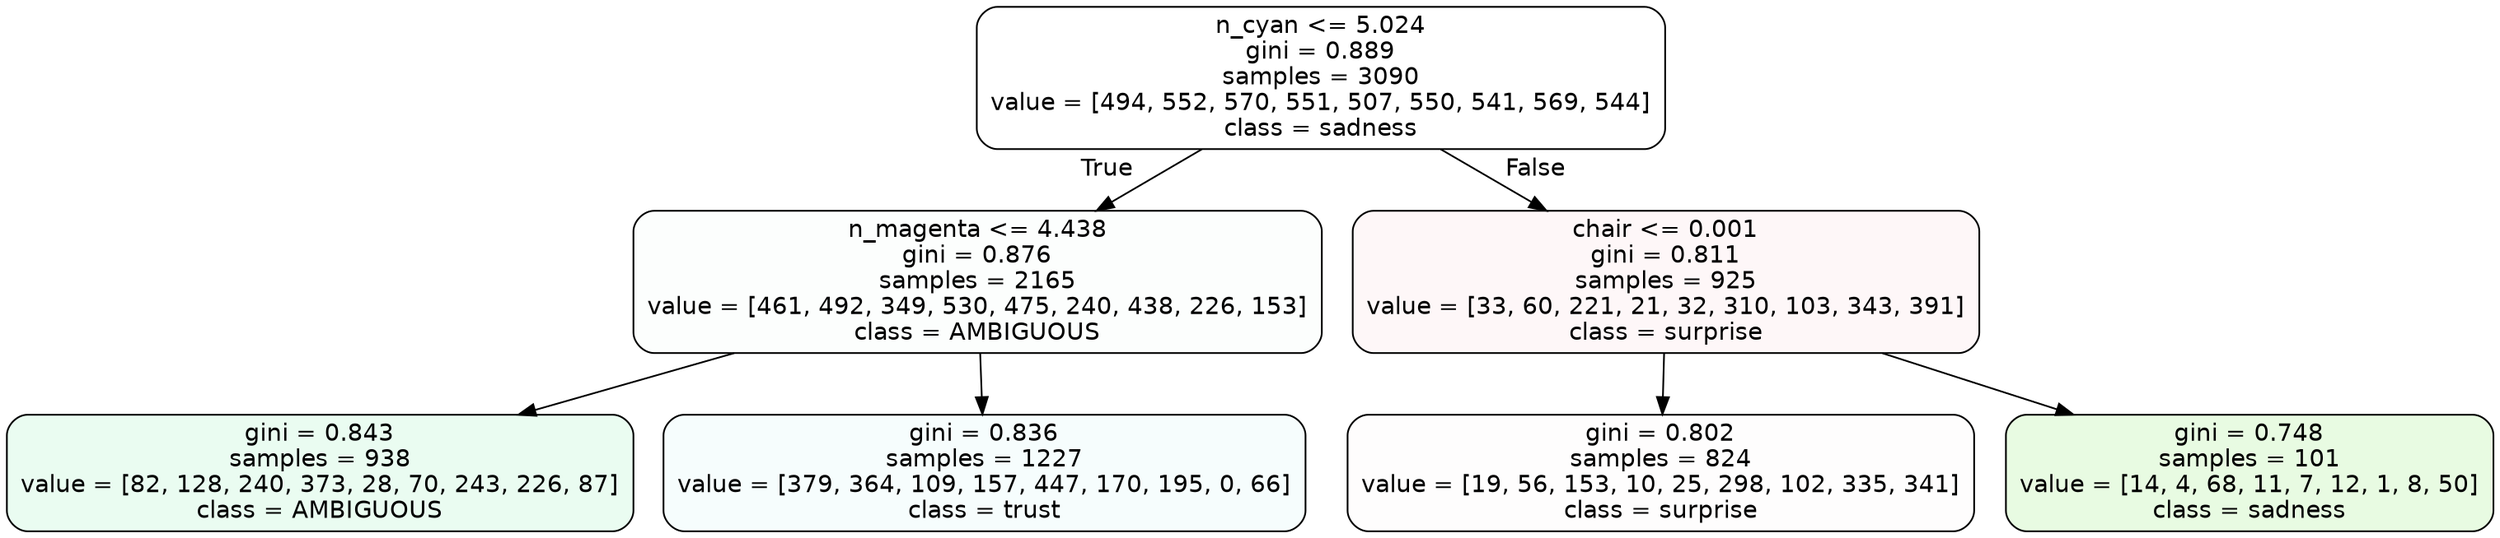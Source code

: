 digraph Tree {
node [shape=box, style="filled, rounded", color="black", fontname=helvetica] ;
edge [fontname=helvetica] ;
0 [label="n_cyan <= 5.024\ngini = 0.889\nsamples = 3090\nvalue = [494, 552, 570, 551, 507, 550, 541, 569, 544]\nclass = sadness", fillcolor="#64e53900"] ;
1 [label="n_magenta <= 4.438\ngini = 0.876\nsamples = 2165\nvalue = [461, 492, 349, 530, 475, 240, 438, 226, 153]\nclass = AMBIGUOUS", fillcolor="#39e58103"] ;
0 -> 1 [labeldistance=2.5, labelangle=45, headlabel="True"] ;
2 [label="gini = 0.843\nsamples = 938\nvalue = [82, 128, 240, 373, 28, 70, 243, 226, 87]\nclass = AMBIGUOUS", fillcolor="#39e5811b"] ;
1 -> 2 ;
3 [label="gini = 0.836\nsamples = 1227\nvalue = [379, 364, 109, 157, 447, 170, 195, 0, 66]\nclass = trust", fillcolor="#39d7e50b"] ;
1 -> 3 ;
4 [label="chair <= 0.001\ngini = 0.811\nsamples = 925\nvalue = [33, 60, 221, 21, 32, 310, 103, 343, 391]\nclass = surprise", fillcolor="#e539640a"] ;
0 -> 4 [labeldistance=2.5, labelangle=-45, headlabel="False"] ;
5 [label="gini = 0.802\nsamples = 824\nvalue = [19, 56, 153, 10, 25, 298, 102, 335, 341]\nclass = surprise", fillcolor="#e5396402"] ;
4 -> 5 ;
6 [label="gini = 0.748\nsamples = 101\nvalue = [14, 4, 68, 11, 7, 12, 1, 8, 50]\nclass = sadness", fillcolor="#64e53925"] ;
4 -> 6 ;
}
